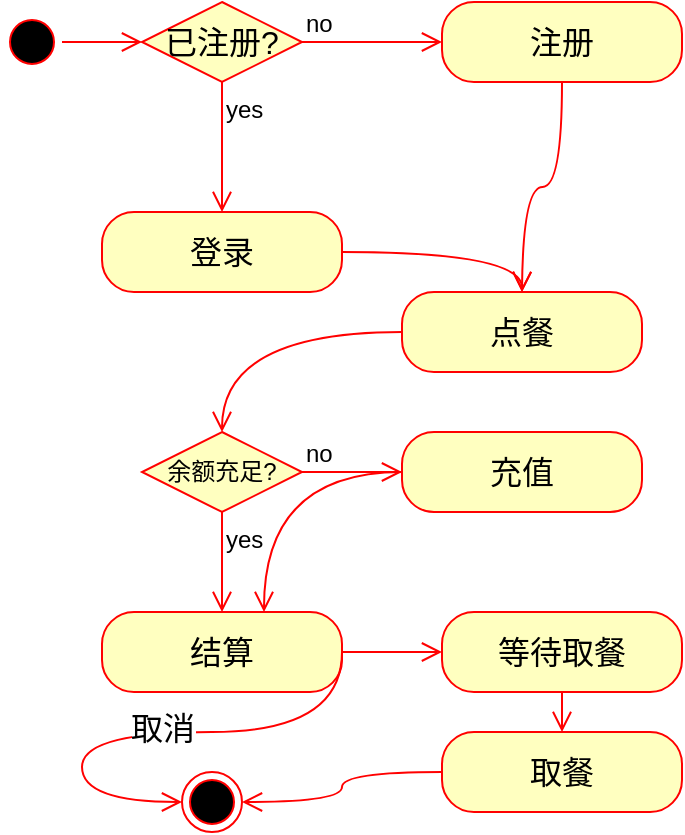 <mxfile version="22.0.3" type="device">
  <diagram name="Page-1" id="58cdce13-f638-feb5-8d6f-7d28b1aa9fa0">
    <mxGraphModel dx="1418" dy="918" grid="1" gridSize="10" guides="1" tooltips="1" connect="1" arrows="1" fold="1" page="1" pageScale="1" pageWidth="1100" pageHeight="850" background="none" math="0" shadow="0">
      <root>
        <mxCell id="0" />
        <mxCell id="1" parent="0" />
        <mxCell id="AxaWhnBM8-LYdN7M9ySI-5" value="" style="ellipse;html=1;shape=startState;fillColor=#000000;strokeColor=#ff0000;fontSize=16;" vertex="1" parent="1">
          <mxGeometry x="150" y="160" width="30" height="30" as="geometry" />
        </mxCell>
        <mxCell id="AxaWhnBM8-LYdN7M9ySI-6" value="" style="edgeStyle=orthogonalEdgeStyle;html=1;verticalAlign=bottom;endArrow=open;endSize=8;strokeColor=#ff0000;rounded=0;fontSize=12;curved=1;entryX=0;entryY=0.5;entryDx=0;entryDy=0;" edge="1" source="AxaWhnBM8-LYdN7M9ySI-5" parent="1">
          <mxGeometry relative="1" as="geometry">
            <mxPoint x="220" y="175" as="targetPoint" />
          </mxGeometry>
        </mxCell>
        <mxCell id="AxaWhnBM8-LYdN7M9ySI-9" value="已注册?" style="rhombus;whiteSpace=wrap;html=1;fontColor=#000000;fillColor=#ffffc0;strokeColor=#ff0000;fontSize=16;" vertex="1" parent="1">
          <mxGeometry x="220" y="155" width="80" height="40" as="geometry" />
        </mxCell>
        <mxCell id="AxaWhnBM8-LYdN7M9ySI-10" value="no" style="html=1;align=left;verticalAlign=bottom;endArrow=open;endSize=8;strokeColor=#ff0000;rounded=0;fontSize=12;" edge="1" source="AxaWhnBM8-LYdN7M9ySI-9" parent="1">
          <mxGeometry x="-1" relative="1" as="geometry">
            <mxPoint x="370" y="175" as="targetPoint" />
          </mxGeometry>
        </mxCell>
        <mxCell id="AxaWhnBM8-LYdN7M9ySI-11" value="yes" style="html=1;align=left;verticalAlign=top;endArrow=open;endSize=8;strokeColor=#ff0000;rounded=0;fontSize=12;entryX=0.5;entryY=0;entryDx=0;entryDy=0;" edge="1" source="AxaWhnBM8-LYdN7M9ySI-9" parent="1" target="AxaWhnBM8-LYdN7M9ySI-12">
          <mxGeometry x="-1" relative="1" as="geometry">
            <mxPoint x="270" y="260" as="targetPoint" />
          </mxGeometry>
        </mxCell>
        <mxCell id="AxaWhnBM8-LYdN7M9ySI-12" value="登录" style="rounded=1;whiteSpace=wrap;html=1;arcSize=40;fontColor=#000000;fillColor=#ffffc0;strokeColor=#ff0000;fontSize=16;" vertex="1" parent="1">
          <mxGeometry x="200" y="260" width="120" height="40" as="geometry" />
        </mxCell>
        <mxCell id="AxaWhnBM8-LYdN7M9ySI-13" value="" style="edgeStyle=orthogonalEdgeStyle;html=1;verticalAlign=bottom;endArrow=open;endSize=8;strokeColor=#ff0000;rounded=0;fontSize=12;curved=1;entryX=0.5;entryY=0;entryDx=0;entryDy=0;" edge="1" source="AxaWhnBM8-LYdN7M9ySI-12" parent="1" target="AxaWhnBM8-LYdN7M9ySI-16">
          <mxGeometry relative="1" as="geometry">
            <mxPoint x="260" y="360" as="targetPoint" />
          </mxGeometry>
        </mxCell>
        <mxCell id="AxaWhnBM8-LYdN7M9ySI-14" value="注册" style="rounded=1;whiteSpace=wrap;html=1;arcSize=40;fontColor=#000000;fillColor=#ffffc0;strokeColor=#ff0000;fontSize=16;" vertex="1" parent="1">
          <mxGeometry x="370" y="155" width="120" height="40" as="geometry" />
        </mxCell>
        <mxCell id="AxaWhnBM8-LYdN7M9ySI-15" value="" style="edgeStyle=orthogonalEdgeStyle;html=1;verticalAlign=bottom;endArrow=open;endSize=8;strokeColor=#ff0000;rounded=0;fontSize=12;curved=1;" edge="1" source="AxaWhnBM8-LYdN7M9ySI-14" parent="1">
          <mxGeometry relative="1" as="geometry">
            <mxPoint x="410" y="300" as="targetPoint" />
          </mxGeometry>
        </mxCell>
        <mxCell id="AxaWhnBM8-LYdN7M9ySI-16" value="点餐" style="rounded=1;whiteSpace=wrap;html=1;arcSize=40;fontColor=#000000;fillColor=#ffffc0;strokeColor=#ff0000;fontSize=16;" vertex="1" parent="1">
          <mxGeometry x="350" y="300" width="120" height="40" as="geometry" />
        </mxCell>
        <mxCell id="AxaWhnBM8-LYdN7M9ySI-17" value="" style="edgeStyle=orthogonalEdgeStyle;html=1;verticalAlign=bottom;endArrow=open;endSize=8;strokeColor=#ff0000;rounded=0;fontSize=12;curved=1;entryX=0.5;entryY=0;entryDx=0;entryDy=0;" edge="1" source="AxaWhnBM8-LYdN7M9ySI-16" parent="1" target="AxaWhnBM8-LYdN7M9ySI-20">
          <mxGeometry relative="1" as="geometry">
            <mxPoint x="540" y="320" as="targetPoint" />
          </mxGeometry>
        </mxCell>
        <mxCell id="AxaWhnBM8-LYdN7M9ySI-20" value="余额充足?" style="rhombus;whiteSpace=wrap;html=1;fontColor=#000000;fillColor=#ffffc0;strokeColor=#ff0000;fontSize=12;" vertex="1" parent="1">
          <mxGeometry x="220" y="370" width="80" height="40" as="geometry" />
        </mxCell>
        <mxCell id="AxaWhnBM8-LYdN7M9ySI-21" value="no" style="edgeStyle=orthogonalEdgeStyle;html=1;align=left;verticalAlign=bottom;endArrow=open;endSize=8;strokeColor=#ff0000;rounded=0;fontSize=12;curved=1;" edge="1" source="AxaWhnBM8-LYdN7M9ySI-20" parent="1">
          <mxGeometry x="-1" relative="1" as="geometry">
            <mxPoint x="350" y="390" as="targetPoint" />
          </mxGeometry>
        </mxCell>
        <mxCell id="AxaWhnBM8-LYdN7M9ySI-22" value="yes" style="edgeStyle=orthogonalEdgeStyle;html=1;align=left;verticalAlign=top;endArrow=open;endSize=8;strokeColor=#ff0000;rounded=0;fontSize=12;curved=1;" edge="1" source="AxaWhnBM8-LYdN7M9ySI-20" parent="1">
          <mxGeometry x="-1" relative="1" as="geometry">
            <mxPoint x="260" y="460" as="targetPoint" />
          </mxGeometry>
        </mxCell>
        <mxCell id="AxaWhnBM8-LYdN7M9ySI-24" value="结算" style="rounded=1;whiteSpace=wrap;html=1;arcSize=40;fontColor=#000000;fillColor=#ffffc0;strokeColor=#ff0000;fontSize=16;" vertex="1" parent="1">
          <mxGeometry x="200" y="460" width="120" height="40" as="geometry" />
        </mxCell>
        <mxCell id="AxaWhnBM8-LYdN7M9ySI-26" value="充值" style="rounded=1;whiteSpace=wrap;html=1;arcSize=40;fontColor=#000000;fillColor=#ffffc0;strokeColor=#ff0000;fontSize=16;" vertex="1" parent="1">
          <mxGeometry x="350" y="370" width="120" height="40" as="geometry" />
        </mxCell>
        <mxCell id="AxaWhnBM8-LYdN7M9ySI-27" value="" style="edgeStyle=orthogonalEdgeStyle;html=1;verticalAlign=bottom;endArrow=open;endSize=8;strokeColor=#ff0000;rounded=0;fontSize=12;curved=1;entryX=0.675;entryY=0;entryDx=0;entryDy=0;entryPerimeter=0;" edge="1" source="AxaWhnBM8-LYdN7M9ySI-26" parent="1" target="AxaWhnBM8-LYdN7M9ySI-24">
          <mxGeometry relative="1" as="geometry">
            <mxPoint x="410" y="470" as="targetPoint" />
          </mxGeometry>
        </mxCell>
        <mxCell id="AxaWhnBM8-LYdN7M9ySI-28" value="" style="ellipse;html=1;shape=endState;fillColor=#000000;strokeColor=#ff0000;fontSize=16;" vertex="1" parent="1">
          <mxGeometry x="240" y="540" width="30" height="30" as="geometry" />
        </mxCell>
        <mxCell id="AxaWhnBM8-LYdN7M9ySI-30" value="" style="edgeStyle=orthogonalEdgeStyle;html=1;verticalAlign=bottom;endArrow=open;endSize=8;strokeColor=#ff0000;rounded=0;fontSize=12;curved=1;exitX=1;exitY=0.5;exitDx=0;exitDy=0;entryX=0;entryY=0.5;entryDx=0;entryDy=0;" edge="1" parent="1" source="AxaWhnBM8-LYdN7M9ySI-24" target="AxaWhnBM8-LYdN7M9ySI-28">
          <mxGeometry relative="1" as="geometry">
            <mxPoint x="270" y="570" as="targetPoint" />
            <mxPoint x="270" y="510" as="sourcePoint" />
            <Array as="points">
              <mxPoint x="320" y="520" />
              <mxPoint x="190" y="520" />
              <mxPoint x="190" y="555" />
            </Array>
          </mxGeometry>
        </mxCell>
        <mxCell id="AxaWhnBM8-LYdN7M9ySI-31" value="取消" style="edgeLabel;html=1;align=center;verticalAlign=middle;resizable=0;points=[];fontSize=16;" vertex="1" connectable="0" parent="AxaWhnBM8-LYdN7M9ySI-30">
          <mxGeometry x="0.018" y="-2" relative="1" as="geometry">
            <mxPoint as="offset" />
          </mxGeometry>
        </mxCell>
        <mxCell id="AxaWhnBM8-LYdN7M9ySI-32" value="等待取餐" style="rounded=1;whiteSpace=wrap;html=1;arcSize=40;fontColor=#000000;fillColor=#ffffc0;strokeColor=#ff0000;fontSize=16;" vertex="1" parent="1">
          <mxGeometry x="370" y="460" width="120" height="40" as="geometry" />
        </mxCell>
        <mxCell id="AxaWhnBM8-LYdN7M9ySI-33" value="" style="edgeStyle=orthogonalEdgeStyle;html=1;verticalAlign=bottom;endArrow=open;endSize=8;strokeColor=#ff0000;rounded=0;fontSize=12;curved=1;entryX=0.5;entryY=0;entryDx=0;entryDy=0;" edge="1" source="AxaWhnBM8-LYdN7M9ySI-32" parent="1" target="AxaWhnBM8-LYdN7M9ySI-38">
          <mxGeometry relative="1" as="geometry">
            <mxPoint x="560" y="480" as="targetPoint" />
          </mxGeometry>
        </mxCell>
        <mxCell id="AxaWhnBM8-LYdN7M9ySI-37" value="" style="edgeStyle=orthogonalEdgeStyle;html=1;verticalAlign=bottom;endArrow=open;endSize=8;strokeColor=#ff0000;rounded=0;fontSize=12;curved=1;exitX=1;exitY=0.5;exitDx=0;exitDy=0;" edge="1" parent="1" source="AxaWhnBM8-LYdN7M9ySI-24">
          <mxGeometry relative="1" as="geometry">
            <mxPoint x="370" y="480" as="targetPoint" />
            <mxPoint x="500" y="490" as="sourcePoint" />
          </mxGeometry>
        </mxCell>
        <mxCell id="AxaWhnBM8-LYdN7M9ySI-38" value="取餐" style="rounded=1;whiteSpace=wrap;html=1;arcSize=40;fontColor=#000000;fillColor=#ffffc0;strokeColor=#ff0000;fontSize=16;" vertex="1" parent="1">
          <mxGeometry x="370" y="520" width="120" height="40" as="geometry" />
        </mxCell>
        <mxCell id="AxaWhnBM8-LYdN7M9ySI-39" value="" style="edgeStyle=orthogonalEdgeStyle;html=1;verticalAlign=bottom;endArrow=open;endSize=8;strokeColor=#ff0000;rounded=0;fontSize=12;curved=1;entryX=1;entryY=0.5;entryDx=0;entryDy=0;" edge="1" source="AxaWhnBM8-LYdN7M9ySI-38" parent="1" target="AxaWhnBM8-LYdN7M9ySI-28">
          <mxGeometry relative="1" as="geometry">
            <mxPoint x="550" y="420" as="targetPoint" />
          </mxGeometry>
        </mxCell>
      </root>
    </mxGraphModel>
  </diagram>
</mxfile>
